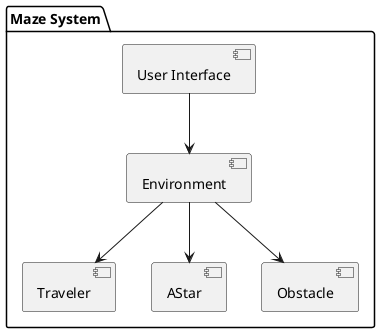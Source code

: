 @startuml
package "Maze System" {
  [User Interface] --> [Environment]
  [Environment] --> [Traveler]
  [Environment] --> [AStar]
  [Environment] --> [Obstacle]
}
@enduml
